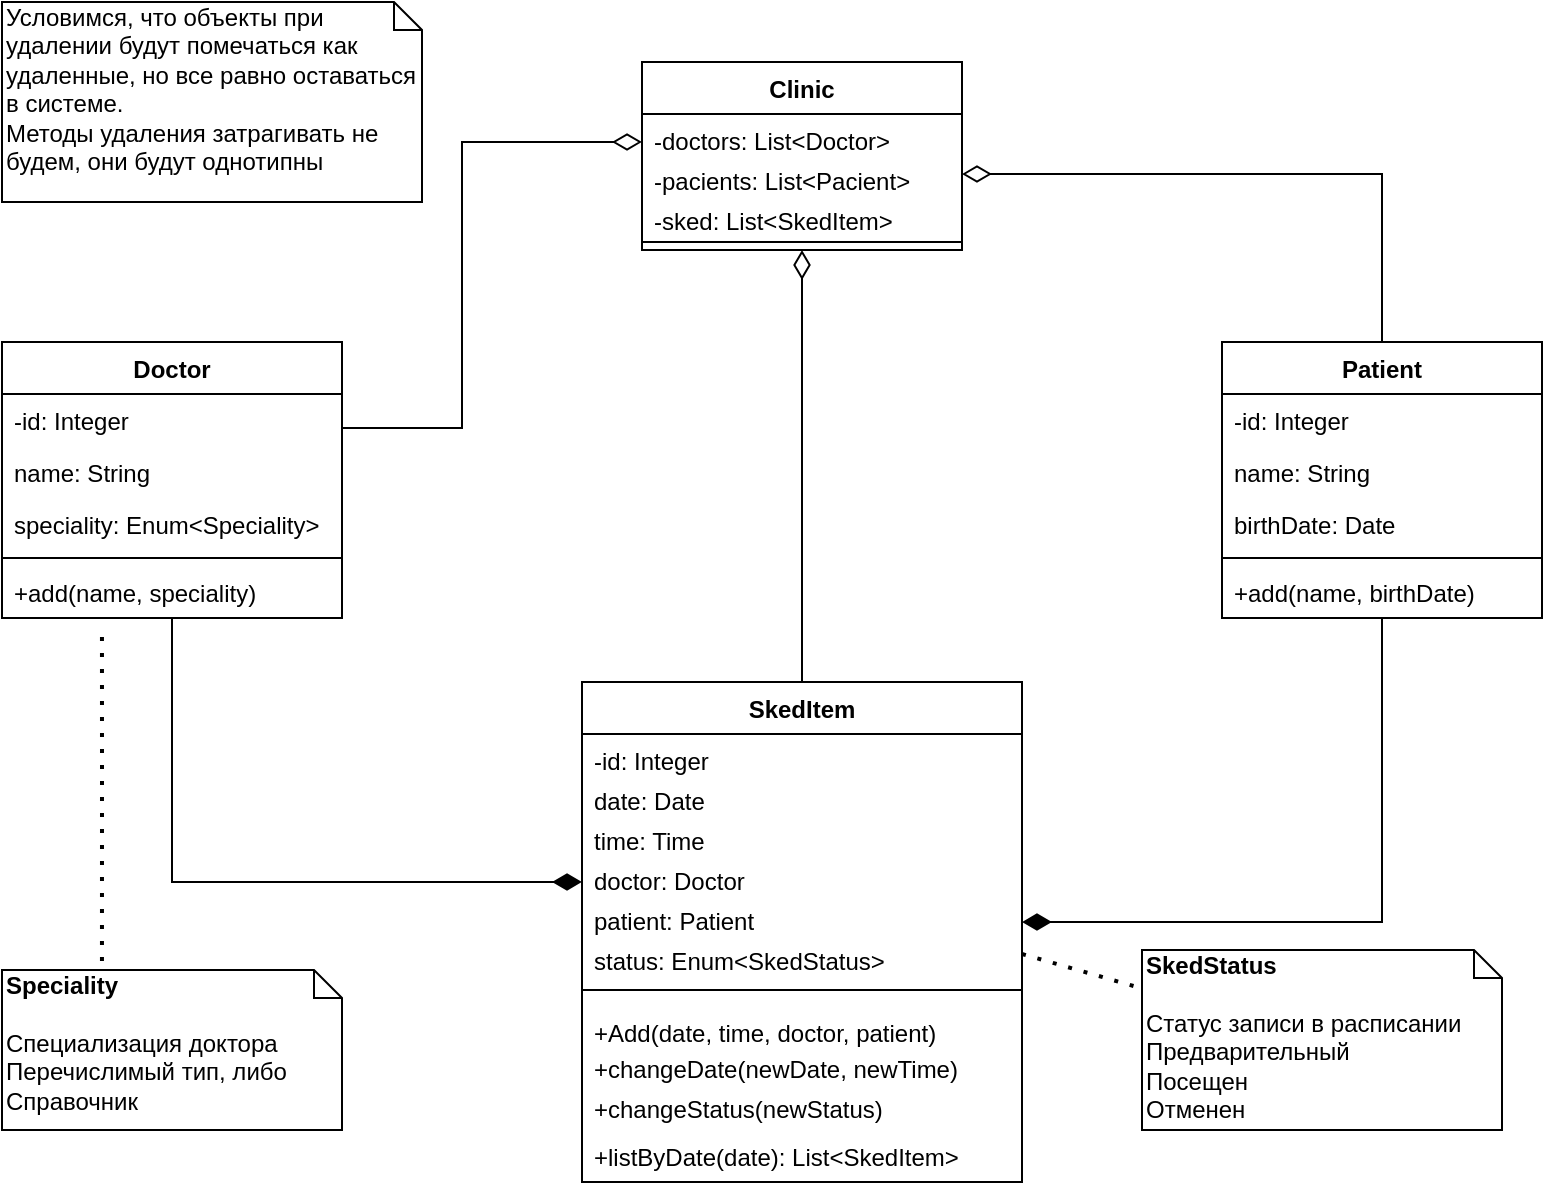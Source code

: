 <mxfile version="13.8.0" type="github" pages="2">
  <diagram id="C5RBs43oDa-KdzZeNtuy" name="Actual">
    <mxGraphModel dx="1422" dy="882" grid="1" gridSize="10" guides="1" tooltips="1" connect="1" arrows="1" fold="1" page="1" pageScale="1" pageWidth="827" pageHeight="1169" math="0" shadow="0">
      <root>
        <mxCell id="WIyWlLk6GJQsqaUBKTNV-0" />
        <mxCell id="WIyWlLk6GJQsqaUBKTNV-1" parent="WIyWlLk6GJQsqaUBKTNV-0" />
        <mxCell id="gz5u4yHDHs7ERX3W2ZZz-30" style="edgeStyle=orthogonalEdgeStyle;rounded=0;sketch=0;jumpSize=10;orthogonalLoop=1;jettySize=auto;html=1;entryX=1;entryY=0.5;entryDx=0;entryDy=0;shadow=0;startArrow=none;startFill=0;endArrow=diamondThin;endFill=0;endSize=12;" parent="WIyWlLk6GJQsqaUBKTNV-1" source="rfnlGcpkdzYErw1_nGnr-9" target="rfnlGcpkdzYErw1_nGnr-1" edge="1">
          <mxGeometry relative="1" as="geometry">
            <mxPoint x="680" y="206" as="sourcePoint" />
          </mxGeometry>
        </mxCell>
        <mxCell id="gz5u4yHDHs7ERX3W2ZZz-29" style="edgeStyle=orthogonalEdgeStyle;rounded=0;sketch=0;orthogonalLoop=1;jettySize=auto;html=1;shadow=0;startArrow=none;startFill=0;endArrow=diamondThin;endFill=0;endSize=12;jumpSize=10;" parent="WIyWlLk6GJQsqaUBKTNV-1" source="rfnlGcpkdzYErw1_nGnr-5" target="gz5u4yHDHs7ERX3W2ZZz-0" edge="1">
          <mxGeometry relative="1" as="geometry">
            <mxPoint x="185" y="206" as="sourcePoint" />
            <Array as="points">
              <mxPoint x="260" y="233" />
              <mxPoint x="260" y="90" />
            </Array>
          </mxGeometry>
        </mxCell>
        <mxCell id="gz5u4yHDHs7ERX3W2ZZz-0" value="Clinic" style="swimlane;fontStyle=1;align=center;verticalAlign=top;childLayout=stackLayout;horizontal=1;startSize=26;horizontalStack=0;resizeParent=1;resizeParentMax=0;resizeLast=0;collapsible=1;marginBottom=0;" parent="WIyWlLk6GJQsqaUBKTNV-1" vertex="1">
          <mxGeometry x="350" y="50" width="160" height="94" as="geometry" />
        </mxCell>
        <mxCell id="rfnlGcpkdzYErw1_nGnr-2" value="-doctors: List&lt;Doctor&gt;" style="text;strokeColor=none;fillColor=none;align=left;verticalAlign=top;spacingLeft=4;spacingRight=4;overflow=hidden;rotatable=0;points=[[0,0.5],[1,0.5]];portConstraint=eastwest;" parent="gz5u4yHDHs7ERX3W2ZZz-0" vertex="1">
          <mxGeometry y="26" width="160" height="20" as="geometry" />
        </mxCell>
        <mxCell id="rfnlGcpkdzYErw1_nGnr-1" value="-pacients: List&lt;Pacient&gt;" style="text;strokeColor=none;fillColor=none;align=left;verticalAlign=top;spacingLeft=4;spacingRight=4;overflow=hidden;rotatable=0;points=[[0,0.5],[1,0.5]];portConstraint=eastwest;" parent="gz5u4yHDHs7ERX3W2ZZz-0" vertex="1">
          <mxGeometry y="46" width="160" height="20" as="geometry" />
        </mxCell>
        <mxCell id="rfnlGcpkdzYErw1_nGnr-0" value="-sked: List&lt;SkedItem&gt;" style="text;strokeColor=none;fillColor=none;align=left;verticalAlign=top;spacingLeft=4;spacingRight=4;overflow=hidden;rotatable=0;points=[[0,0.5],[1,0.5]];portConstraint=eastwest;" parent="gz5u4yHDHs7ERX3W2ZZz-0" vertex="1">
          <mxGeometry y="66" width="160" height="20" as="geometry" />
        </mxCell>
        <mxCell id="gz5u4yHDHs7ERX3W2ZZz-2" value="" style="line;strokeWidth=1;fillColor=none;align=left;verticalAlign=middle;spacingTop=-1;spacingLeft=3;spacingRight=3;rotatable=0;labelPosition=right;points=[];portConstraint=eastwest;" parent="gz5u4yHDHs7ERX3W2ZZz-0" vertex="1">
          <mxGeometry y="86" width="160" height="8" as="geometry" />
        </mxCell>
        <mxCell id="gz5u4yHDHs7ERX3W2ZZz-33" style="edgeStyle=orthogonalEdgeStyle;rounded=0;sketch=0;jumpSize=10;orthogonalLoop=1;jettySize=auto;html=1;shadow=0;startArrow=none;startFill=0;endArrow=diamondThin;endFill=1;endSize=12;" parent="WIyWlLk6GJQsqaUBKTNV-1" source="rfnlGcpkdzYErw1_nGnr-5" target="gz5u4yHDHs7ERX3W2ZZz-8" edge="1">
          <mxGeometry relative="1" as="geometry">
            <mxPoint x="180" y="479" as="sourcePoint" />
            <mxPoint x="70" y="300" as="targetPoint" />
            <Array as="points">
              <mxPoint x="115" y="460" />
            </Array>
          </mxGeometry>
        </mxCell>
        <mxCell id="gz5u4yHDHs7ERX3W2ZZz-8" value="SkedItem" style="swimlane;fontStyle=1;align=center;verticalAlign=top;childLayout=stackLayout;horizontal=1;startSize=26;horizontalStack=0;resizeParent=1;resizeParentMax=0;resizeLast=0;collapsible=1;marginBottom=0;" parent="WIyWlLk6GJQsqaUBKTNV-1" vertex="1">
          <mxGeometry x="320" y="360" width="220" height="250" as="geometry" />
        </mxCell>
        <mxCell id="gz5u4yHDHs7ERX3W2ZZz-37" value="-id: Integer" style="text;strokeColor=none;fillColor=none;align=left;verticalAlign=top;spacingLeft=4;spacingRight=4;overflow=hidden;rotatable=0;points=[[0,0.5],[1,0.5]];portConstraint=eastwest;" parent="gz5u4yHDHs7ERX3W2ZZz-8" vertex="1">
          <mxGeometry y="26" width="220" height="20" as="geometry" />
        </mxCell>
        <mxCell id="rfnlGcpkdzYErw1_nGnr-20" value="date: Date" style="text;strokeColor=none;fillColor=none;align=left;verticalAlign=top;spacingLeft=4;spacingRight=4;overflow=hidden;rotatable=0;points=[[0,0.5],[1,0.5]];portConstraint=eastwest;" parent="gz5u4yHDHs7ERX3W2ZZz-8" vertex="1">
          <mxGeometry y="46" width="220" height="20" as="geometry" />
        </mxCell>
        <mxCell id="gz5u4yHDHs7ERX3W2ZZz-38" value="time: Time" style="text;strokeColor=none;fillColor=none;align=left;verticalAlign=top;spacingLeft=4;spacingRight=4;overflow=hidden;rotatable=0;points=[[0,0.5],[1,0.5]];portConstraint=eastwest;" parent="gz5u4yHDHs7ERX3W2ZZz-8" vertex="1">
          <mxGeometry y="66" width="220" height="20" as="geometry" />
        </mxCell>
        <mxCell id="rfnlGcpkdzYErw1_nGnr-14" value="doctor: Doctor" style="text;strokeColor=none;fillColor=none;align=left;verticalAlign=top;spacingLeft=4;spacingRight=4;overflow=hidden;rotatable=0;points=[[0,0.5],[1,0.5]];portConstraint=eastwest;" parent="gz5u4yHDHs7ERX3W2ZZz-8" vertex="1">
          <mxGeometry y="86" width="220" height="20" as="geometry" />
        </mxCell>
        <mxCell id="rfnlGcpkdzYErw1_nGnr-15" value="patient: Patient" style="text;strokeColor=none;fillColor=none;align=left;verticalAlign=top;spacingLeft=4;spacingRight=4;overflow=hidden;rotatable=0;points=[[0,0.5],[1,0.5]];portConstraint=eastwest;" parent="gz5u4yHDHs7ERX3W2ZZz-8" vertex="1">
          <mxGeometry y="106" width="220" height="20" as="geometry" />
        </mxCell>
        <mxCell id="rfnlGcpkdzYErw1_nGnr-22" value="status: Enum&lt;SkedStatus&gt;" style="text;strokeColor=none;fillColor=none;align=left;verticalAlign=top;spacingLeft=4;spacingRight=4;overflow=hidden;rotatable=0;points=[[0,0.5],[1,0.5]];portConstraint=eastwest;" parent="gz5u4yHDHs7ERX3W2ZZz-8" vertex="1">
          <mxGeometry y="126" width="220" height="20" as="geometry" />
        </mxCell>
        <mxCell id="gz5u4yHDHs7ERX3W2ZZz-10" value="" style="line;strokeWidth=1;fillColor=none;align=left;verticalAlign=middle;spacingTop=-1;spacingLeft=3;spacingRight=3;rotatable=0;labelPosition=right;points=[];portConstraint=eastwest;" parent="gz5u4yHDHs7ERX3W2ZZz-8" vertex="1">
          <mxGeometry y="146" width="220" height="16" as="geometry" />
        </mxCell>
        <mxCell id="rfnlGcpkdzYErw1_nGnr-23" value="+Add(date, time, doctor, patient)" style="text;strokeColor=none;fillColor=none;align=left;verticalAlign=top;spacingLeft=4;spacingRight=4;overflow=hidden;rotatable=0;points=[[0,0.5],[1,0.5]];portConstraint=eastwest;" parent="gz5u4yHDHs7ERX3W2ZZz-8" vertex="1">
          <mxGeometry y="162" width="220" height="18" as="geometry" />
        </mxCell>
        <mxCell id="rfnlGcpkdzYErw1_nGnr-24" value="+changeDate(newDate, newTime)" style="text;strokeColor=none;fillColor=none;align=left;verticalAlign=top;spacingLeft=4;spacingRight=4;overflow=hidden;rotatable=0;points=[[0,0.5],[1,0.5]];portConstraint=eastwest;" parent="gz5u4yHDHs7ERX3W2ZZz-8" vertex="1">
          <mxGeometry y="180" width="220" height="20" as="geometry" />
        </mxCell>
        <mxCell id="rfnlGcpkdzYErw1_nGnr-27" value="+changeStatus(newStatus)" style="text;strokeColor=none;fillColor=none;align=left;verticalAlign=top;spacingLeft=4;spacingRight=4;overflow=hidden;rotatable=0;points=[[0,0.5],[1,0.5]];portConstraint=eastwest;" parent="gz5u4yHDHs7ERX3W2ZZz-8" vertex="1">
          <mxGeometry y="200" width="220" height="24" as="geometry" />
        </mxCell>
        <mxCell id="wyjcbXv0Y3rbHrXeva_l-3" value="+listByDate(date): List&lt;SkedItem&gt;" style="text;strokeColor=none;fillColor=none;align=left;verticalAlign=top;spacingLeft=4;spacingRight=4;overflow=hidden;rotatable=0;points=[[0,0.5],[1,0.5]];portConstraint=eastwest;" parent="gz5u4yHDHs7ERX3W2ZZz-8" vertex="1">
          <mxGeometry y="224" width="220" height="26" as="geometry" />
        </mxCell>
        <mxCell id="rfnlGcpkdzYErw1_nGnr-13" style="edgeStyle=orthogonalEdgeStyle;rounded=0;sketch=0;orthogonalLoop=1;jettySize=auto;html=1;shadow=0;startArrow=none;startFill=0;endArrow=diamondThin;endFill=0;endSize=12;jumpSize=10;" parent="WIyWlLk6GJQsqaUBKTNV-1" source="gz5u4yHDHs7ERX3W2ZZz-8" target="gz5u4yHDHs7ERX3W2ZZz-0" edge="1">
          <mxGeometry relative="1" as="geometry">
            <mxPoint x="190" y="243" as="sourcePoint" />
            <mxPoint x="430" y="280" as="targetPoint" />
          </mxGeometry>
        </mxCell>
        <mxCell id="rfnlGcpkdzYErw1_nGnr-16" style="edgeStyle=orthogonalEdgeStyle;rounded=0;sketch=0;jumpSize=10;orthogonalLoop=1;jettySize=auto;html=1;shadow=0;startArrow=none;startFill=0;endArrow=diamondThin;endFill=1;endSize=12;" parent="WIyWlLk6GJQsqaUBKTNV-1" source="rfnlGcpkdzYErw1_nGnr-9" target="gz5u4yHDHs7ERX3W2ZZz-8" edge="1">
          <mxGeometry relative="1" as="geometry">
            <mxPoint x="110" y="286" as="sourcePoint" />
            <mxPoint x="360" y="470" as="targetPoint" />
            <Array as="points">
              <mxPoint x="720" y="480" />
            </Array>
          </mxGeometry>
        </mxCell>
        <mxCell id="rfnlGcpkdzYErw1_nGnr-28" value="&lt;b&gt;Speciality&lt;/b&gt;&lt;br&gt;&lt;br&gt;Специализация доктора&lt;br&gt;Перечислимый тип, либо Справочник" style="shape=note;whiteSpace=wrap;html=1;size=14;verticalAlign=top;align=left;spacingTop=-6;" parent="WIyWlLk6GJQsqaUBKTNV-1" vertex="1">
          <mxGeometry x="30" y="504" width="170" height="80" as="geometry" />
        </mxCell>
        <mxCell id="rfnlGcpkdzYErw1_nGnr-29" value="&lt;b&gt;SkedStatus&lt;/b&gt;&lt;br&gt;&lt;br&gt;Статус записи в расписании&lt;br&gt;Предварительный&lt;br&gt;Посещен&lt;br&gt;Отменен" style="shape=note;whiteSpace=wrap;html=1;size=14;verticalAlign=top;align=left;spacingTop=-6;" parent="WIyWlLk6GJQsqaUBKTNV-1" vertex="1">
          <mxGeometry x="600" y="494" width="180" height="90" as="geometry" />
        </mxCell>
        <mxCell id="rfnlGcpkdzYErw1_nGnr-5" value="Doctor" style="swimlane;fontStyle=1;align=center;verticalAlign=top;childLayout=stackLayout;horizontal=1;startSize=26;horizontalStack=0;resizeParent=1;resizeParentMax=0;resizeLast=0;collapsible=1;marginBottom=0;" parent="WIyWlLk6GJQsqaUBKTNV-1" vertex="1">
          <mxGeometry x="30" y="190" width="170" height="138" as="geometry" />
        </mxCell>
        <mxCell id="rfnlGcpkdzYErw1_nGnr-19" value="-id: Integer" style="text;strokeColor=none;fillColor=none;align=left;verticalAlign=top;spacingLeft=4;spacingRight=4;overflow=hidden;rotatable=0;points=[[0,0.5],[1,0.5]];portConstraint=eastwest;" parent="rfnlGcpkdzYErw1_nGnr-5" vertex="1">
          <mxGeometry y="26" width="170" height="26" as="geometry" />
        </mxCell>
        <mxCell id="rfnlGcpkdzYErw1_nGnr-6" value="name: String" style="text;strokeColor=none;fillColor=none;align=left;verticalAlign=top;spacingLeft=4;spacingRight=4;overflow=hidden;rotatable=0;points=[[0,0.5],[1,0.5]];portConstraint=eastwest;" parent="rfnlGcpkdzYErw1_nGnr-5" vertex="1">
          <mxGeometry y="52" width="170" height="26" as="geometry" />
        </mxCell>
        <mxCell id="rfnlGcpkdzYErw1_nGnr-17" value="speciality: Enum&lt;Speciality&gt;" style="text;strokeColor=none;fillColor=none;align=left;verticalAlign=top;spacingLeft=4;spacingRight=4;overflow=hidden;rotatable=0;points=[[0,0.5],[1,0.5]];portConstraint=eastwest;" parent="rfnlGcpkdzYErw1_nGnr-5" vertex="1">
          <mxGeometry y="78" width="170" height="26" as="geometry" />
        </mxCell>
        <mxCell id="rfnlGcpkdzYErw1_nGnr-7" value="" style="line;strokeWidth=1;fillColor=none;align=left;verticalAlign=middle;spacingTop=-1;spacingLeft=3;spacingRight=3;rotatable=0;labelPosition=right;points=[];portConstraint=eastwest;" parent="rfnlGcpkdzYErw1_nGnr-5" vertex="1">
          <mxGeometry y="104" width="170" height="8" as="geometry" />
        </mxCell>
        <mxCell id="rfnlGcpkdzYErw1_nGnr-8" value="+add(name, speciality)" style="text;strokeColor=none;fillColor=none;align=left;verticalAlign=top;spacingLeft=4;spacingRight=4;overflow=hidden;rotatable=0;points=[[0,0.5],[1,0.5]];portConstraint=eastwest;" parent="rfnlGcpkdzYErw1_nGnr-5" vertex="1">
          <mxGeometry y="112" width="170" height="26" as="geometry" />
        </mxCell>
        <mxCell id="rfnlGcpkdzYErw1_nGnr-9" value="Patient" style="swimlane;fontStyle=1;align=center;verticalAlign=top;childLayout=stackLayout;horizontal=1;startSize=26;horizontalStack=0;resizeParent=1;resizeParentMax=0;resizeLast=0;collapsible=1;marginBottom=0;" parent="WIyWlLk6GJQsqaUBKTNV-1" vertex="1">
          <mxGeometry x="640" y="190" width="160" height="138" as="geometry" />
        </mxCell>
        <mxCell id="rfnlGcpkdzYErw1_nGnr-18" value="-id: Integer" style="text;strokeColor=none;fillColor=none;align=left;verticalAlign=top;spacingLeft=4;spacingRight=4;overflow=hidden;rotatable=0;points=[[0,0.5],[1,0.5]];portConstraint=eastwest;" parent="rfnlGcpkdzYErw1_nGnr-9" vertex="1">
          <mxGeometry y="26" width="160" height="26" as="geometry" />
        </mxCell>
        <mxCell id="rfnlGcpkdzYErw1_nGnr-21" value="name: String" style="text;strokeColor=none;fillColor=none;align=left;verticalAlign=top;spacingLeft=4;spacingRight=4;overflow=hidden;rotatable=0;points=[[0,0.5],[1,0.5]];portConstraint=eastwest;" parent="rfnlGcpkdzYErw1_nGnr-9" vertex="1">
          <mxGeometry y="52" width="160" height="26" as="geometry" />
        </mxCell>
        <mxCell id="rfnlGcpkdzYErw1_nGnr-10" value="birthDate: Date" style="text;strokeColor=none;fillColor=none;align=left;verticalAlign=top;spacingLeft=4;spacingRight=4;overflow=hidden;rotatable=0;points=[[0,0.5],[1,0.5]];portConstraint=eastwest;" parent="rfnlGcpkdzYErw1_nGnr-9" vertex="1">
          <mxGeometry y="78" width="160" height="26" as="geometry" />
        </mxCell>
        <mxCell id="rfnlGcpkdzYErw1_nGnr-11" value="" style="line;strokeWidth=1;fillColor=none;align=left;verticalAlign=middle;spacingTop=-1;spacingLeft=3;spacingRight=3;rotatable=0;labelPosition=right;points=[];portConstraint=eastwest;" parent="rfnlGcpkdzYErw1_nGnr-9" vertex="1">
          <mxGeometry y="104" width="160" height="8" as="geometry" />
        </mxCell>
        <mxCell id="rfnlGcpkdzYErw1_nGnr-12" value="+add(name, birthDate)" style="text;strokeColor=none;fillColor=none;align=left;verticalAlign=top;spacingLeft=4;spacingRight=4;overflow=hidden;rotatable=0;points=[[0,0.5],[1,0.5]];portConstraint=eastwest;" parent="rfnlGcpkdzYErw1_nGnr-9" vertex="1">
          <mxGeometry y="112" width="160" height="26" as="geometry" />
        </mxCell>
        <mxCell id="rfnlGcpkdzYErw1_nGnr-30" value="" style="endArrow=none;dashed=1;html=1;dashPattern=1 3;strokeWidth=2;exitX=0.294;exitY=-0.057;exitDx=0;exitDy=0;exitPerimeter=0;entryX=0.294;entryY=1.154;entryDx=0;entryDy=0;entryPerimeter=0;" parent="WIyWlLk6GJQsqaUBKTNV-1" source="rfnlGcpkdzYErw1_nGnr-28" target="rfnlGcpkdzYErw1_nGnr-8" edge="1">
          <mxGeometry width="50" height="50" relative="1" as="geometry">
            <mxPoint x="390" y="450" as="sourcePoint" />
            <mxPoint x="440" y="400" as="targetPoint" />
            <Array as="points">
              <mxPoint x="80" y="400" />
            </Array>
          </mxGeometry>
        </mxCell>
        <mxCell id="rfnlGcpkdzYErw1_nGnr-31" value="" style="endArrow=none;dashed=1;html=1;dashPattern=1 3;strokeWidth=2;exitX=1;exitY=0.5;exitDx=0;exitDy=0;" parent="WIyWlLk6GJQsqaUBKTNV-1" source="rfnlGcpkdzYErw1_nGnr-22" target="rfnlGcpkdzYErw1_nGnr-29" edge="1">
          <mxGeometry width="50" height="50" relative="1" as="geometry">
            <mxPoint x="390" y="450" as="sourcePoint" />
            <mxPoint x="440" y="400" as="targetPoint" />
          </mxGeometry>
        </mxCell>
        <mxCell id="rfnlGcpkdzYErw1_nGnr-32" value="Условимся, что объекты при удалении будут помечаться как удаленные, но все равно оставаться в системе.&lt;br&gt;Методы удаления затрагивать не будем, они будут однотипны" style="shape=note;whiteSpace=wrap;html=1;size=14;verticalAlign=top;align=left;spacingTop=-6;" parent="WIyWlLk6GJQsqaUBKTNV-1" vertex="1">
          <mxGeometry x="30" y="20" width="210" height="100" as="geometry" />
        </mxCell>
      </root>
    </mxGraphModel>
  </diagram>
  <diagram id="EusVqf7I4EKpuntJWX6y" name="Old">
    <mxGraphModel dx="1422" dy="882" grid="1" gridSize="10" guides="1" tooltips="1" connect="1" arrows="1" fold="1" page="1" pageScale="1" pageWidth="827" pageHeight="1169" math="0" shadow="0">
      <root>
        <mxCell id="aN6u7yB1DKZxCV5Vga13-0" />
        <mxCell id="aN6u7yB1DKZxCV5Vga13-1" parent="aN6u7yB1DKZxCV5Vga13-0" />
        <mxCell id="Q71p1MWhTe1LTBSPQIjX-0" style="edgeStyle=orthogonalEdgeStyle;rounded=0;sketch=0;jumpSize=10;orthogonalLoop=1;jettySize=auto;html=1;entryX=1;entryY=0.5;entryDx=0;entryDy=0;shadow=0;startArrow=none;startFill=0;endArrow=diamondThin;endFill=0;endSize=12;" edge="1" parent="aN6u7yB1DKZxCV5Vga13-1" source="Q71p1MWhTe1LTBSPQIjX-34" target="Q71p1MWhTe1LTBSPQIjX-4">
          <mxGeometry relative="1" as="geometry">
            <mxPoint x="680" y="206" as="sourcePoint" />
          </mxGeometry>
        </mxCell>
        <mxCell id="Q71p1MWhTe1LTBSPQIjX-1" style="edgeStyle=orthogonalEdgeStyle;rounded=0;sketch=0;orthogonalLoop=1;jettySize=auto;html=1;shadow=0;startArrow=none;startFill=0;endArrow=diamondThin;endFill=0;endSize=12;jumpSize=10;" edge="1" parent="aN6u7yB1DKZxCV5Vga13-1" source="Q71p1MWhTe1LTBSPQIjX-28" target="Q71p1MWhTe1LTBSPQIjX-2">
          <mxGeometry relative="1" as="geometry">
            <mxPoint x="185" y="206" as="sourcePoint" />
            <Array as="points">
              <mxPoint x="260" y="233" />
              <mxPoint x="260" y="90" />
            </Array>
          </mxGeometry>
        </mxCell>
        <mxCell id="Q71p1MWhTe1LTBSPQIjX-2" value="Clinic" style="swimlane;fontStyle=1;align=center;verticalAlign=top;childLayout=stackLayout;horizontal=1;startSize=26;horizontalStack=0;resizeParent=1;resizeParentMax=0;resizeLast=0;collapsible=1;marginBottom=0;" vertex="1" parent="aN6u7yB1DKZxCV5Vga13-1">
          <mxGeometry x="350" y="50" width="160" height="94" as="geometry" />
        </mxCell>
        <mxCell id="Q71p1MWhTe1LTBSPQIjX-3" value="-doctors: List&lt;Doctor&gt;" style="text;strokeColor=none;fillColor=none;align=left;verticalAlign=top;spacingLeft=4;spacingRight=4;overflow=hidden;rotatable=0;points=[[0,0.5],[1,0.5]];portConstraint=eastwest;" vertex="1" parent="Q71p1MWhTe1LTBSPQIjX-2">
          <mxGeometry y="26" width="160" height="20" as="geometry" />
        </mxCell>
        <mxCell id="Q71p1MWhTe1LTBSPQIjX-4" value="-pacients: List&lt;Pacient&gt;" style="text;strokeColor=none;fillColor=none;align=left;verticalAlign=top;spacingLeft=4;spacingRight=4;overflow=hidden;rotatable=0;points=[[0,0.5],[1,0.5]];portConstraint=eastwest;" vertex="1" parent="Q71p1MWhTe1LTBSPQIjX-2">
          <mxGeometry y="46" width="160" height="20" as="geometry" />
        </mxCell>
        <mxCell id="Q71p1MWhTe1LTBSPQIjX-5" value="-sked: Sked" style="text;strokeColor=none;fillColor=none;align=left;verticalAlign=top;spacingLeft=4;spacingRight=4;overflow=hidden;rotatable=0;points=[[0,0.5],[1,0.5]];portConstraint=eastwest;" vertex="1" parent="Q71p1MWhTe1LTBSPQIjX-2">
          <mxGeometry y="66" width="160" height="20" as="geometry" />
        </mxCell>
        <mxCell id="Q71p1MWhTe1LTBSPQIjX-6" value="" style="line;strokeWidth=1;fillColor=none;align=left;verticalAlign=middle;spacingTop=-1;spacingLeft=3;spacingRight=3;rotatable=0;labelPosition=right;points=[];portConstraint=eastwest;" vertex="1" parent="Q71p1MWhTe1LTBSPQIjX-2">
          <mxGeometry y="86" width="160" height="8" as="geometry" />
        </mxCell>
        <mxCell id="Q71p1MWhTe1LTBSPQIjX-7" style="edgeStyle=orthogonalEdgeStyle;rounded=0;sketch=0;jumpSize=10;orthogonalLoop=1;jettySize=auto;html=1;shadow=0;startArrow=none;startFill=0;endArrow=diamondThin;endFill=1;endSize=12;" edge="1" parent="aN6u7yB1DKZxCV5Vga13-1" source="Q71p1MWhTe1LTBSPQIjX-28" target="Q71p1MWhTe1LTBSPQIjX-12">
          <mxGeometry relative="1" as="geometry">
            <mxPoint x="180" y="479" as="sourcePoint" />
            <mxPoint x="70" y="300" as="targetPoint" />
            <Array as="points">
              <mxPoint x="115" y="460" />
            </Array>
          </mxGeometry>
        </mxCell>
        <mxCell id="Q71p1MWhTe1LTBSPQIjX-8" value="Sked" style="swimlane;fontStyle=1;align=center;verticalAlign=top;childLayout=stackLayout;horizontal=1;startSize=26;horizontalStack=0;resizeParent=1;resizeParentMax=0;resizeLast=0;collapsible=1;marginBottom=0;" vertex="1" parent="aN6u7yB1DKZxCV5Vga13-1">
          <mxGeometry x="320" y="220" width="220" height="86" as="geometry" />
        </mxCell>
        <mxCell id="Q71p1MWhTe1LTBSPQIjX-9" value="-items: List&lt;SkedItem&gt;" style="text;strokeColor=none;fillColor=none;align=left;verticalAlign=top;spacingLeft=4;spacingRight=4;overflow=hidden;rotatable=0;points=[[0,0.5],[1,0.5]];portConstraint=eastwest;" vertex="1" parent="Q71p1MWhTe1LTBSPQIjX-8">
          <mxGeometry y="26" width="220" height="26" as="geometry" />
        </mxCell>
        <mxCell id="Q71p1MWhTe1LTBSPQIjX-10" value="" style="line;strokeWidth=1;fillColor=none;align=left;verticalAlign=middle;spacingTop=-1;spacingLeft=3;spacingRight=3;rotatable=0;labelPosition=right;points=[];portConstraint=eastwest;" vertex="1" parent="Q71p1MWhTe1LTBSPQIjX-8">
          <mxGeometry y="52" width="220" height="8" as="geometry" />
        </mxCell>
        <mxCell id="Q71p1MWhTe1LTBSPQIjX-11" value="+listByDate(date): List&lt;SkedItem&gt;" style="text;strokeColor=none;fillColor=none;align=left;verticalAlign=top;spacingLeft=4;spacingRight=4;overflow=hidden;rotatable=0;points=[[0,0.5],[1,0.5]];portConstraint=eastwest;" vertex="1" parent="Q71p1MWhTe1LTBSPQIjX-8">
          <mxGeometry y="60" width="220" height="26" as="geometry" />
        </mxCell>
        <mxCell id="Q71p1MWhTe1LTBSPQIjX-12" value="SkedItem" style="swimlane;fontStyle=1;align=center;verticalAlign=top;childLayout=stackLayout;horizontal=1;startSize=26;horizontalStack=0;resizeParent=1;resizeParentMax=0;resizeLast=0;collapsible=1;marginBottom=0;" vertex="1" parent="aN6u7yB1DKZxCV5Vga13-1">
          <mxGeometry x="320" y="360" width="220" height="224" as="geometry" />
        </mxCell>
        <mxCell id="Q71p1MWhTe1LTBSPQIjX-13" value="-id: Integer" style="text;strokeColor=none;fillColor=none;align=left;verticalAlign=top;spacingLeft=4;spacingRight=4;overflow=hidden;rotatable=0;points=[[0,0.5],[1,0.5]];portConstraint=eastwest;" vertex="1" parent="Q71p1MWhTe1LTBSPQIjX-12">
          <mxGeometry y="26" width="220" height="20" as="geometry" />
        </mxCell>
        <mxCell id="Q71p1MWhTe1LTBSPQIjX-14" value="date: Date" style="text;strokeColor=none;fillColor=none;align=left;verticalAlign=top;spacingLeft=4;spacingRight=4;overflow=hidden;rotatable=0;points=[[0,0.5],[1,0.5]];portConstraint=eastwest;" vertex="1" parent="Q71p1MWhTe1LTBSPQIjX-12">
          <mxGeometry y="46" width="220" height="20" as="geometry" />
        </mxCell>
        <mxCell id="Q71p1MWhTe1LTBSPQIjX-15" value="time: Time" style="text;strokeColor=none;fillColor=none;align=left;verticalAlign=top;spacingLeft=4;spacingRight=4;overflow=hidden;rotatable=0;points=[[0,0.5],[1,0.5]];portConstraint=eastwest;" vertex="1" parent="Q71p1MWhTe1LTBSPQIjX-12">
          <mxGeometry y="66" width="220" height="20" as="geometry" />
        </mxCell>
        <mxCell id="Q71p1MWhTe1LTBSPQIjX-16" value="doctor: Doctor" style="text;strokeColor=none;fillColor=none;align=left;verticalAlign=top;spacingLeft=4;spacingRight=4;overflow=hidden;rotatable=0;points=[[0,0.5],[1,0.5]];portConstraint=eastwest;" vertex="1" parent="Q71p1MWhTe1LTBSPQIjX-12">
          <mxGeometry y="86" width="220" height="20" as="geometry" />
        </mxCell>
        <mxCell id="Q71p1MWhTe1LTBSPQIjX-17" value="patient: Patient" style="text;strokeColor=none;fillColor=none;align=left;verticalAlign=top;spacingLeft=4;spacingRight=4;overflow=hidden;rotatable=0;points=[[0,0.5],[1,0.5]];portConstraint=eastwest;" vertex="1" parent="Q71p1MWhTe1LTBSPQIjX-12">
          <mxGeometry y="106" width="220" height="20" as="geometry" />
        </mxCell>
        <mxCell id="Q71p1MWhTe1LTBSPQIjX-18" value="status: Enum&lt;SkedStatus&gt;" style="text;strokeColor=none;fillColor=none;align=left;verticalAlign=top;spacingLeft=4;spacingRight=4;overflow=hidden;rotatable=0;points=[[0,0.5],[1,0.5]];portConstraint=eastwest;" vertex="1" parent="Q71p1MWhTe1LTBSPQIjX-12">
          <mxGeometry y="126" width="220" height="20" as="geometry" />
        </mxCell>
        <mxCell id="Q71p1MWhTe1LTBSPQIjX-19" value="" style="line;strokeWidth=1;fillColor=none;align=left;verticalAlign=middle;spacingTop=-1;spacingLeft=3;spacingRight=3;rotatable=0;labelPosition=right;points=[];portConstraint=eastwest;" vertex="1" parent="Q71p1MWhTe1LTBSPQIjX-12">
          <mxGeometry y="146" width="220" height="16" as="geometry" />
        </mxCell>
        <mxCell id="Q71p1MWhTe1LTBSPQIjX-20" value="+Add(date, time, doctor, patient)" style="text;strokeColor=none;fillColor=none;align=left;verticalAlign=top;spacingLeft=4;spacingRight=4;overflow=hidden;rotatable=0;points=[[0,0.5],[1,0.5]];portConstraint=eastwest;" vertex="1" parent="Q71p1MWhTe1LTBSPQIjX-12">
          <mxGeometry y="162" width="220" height="18" as="geometry" />
        </mxCell>
        <mxCell id="Q71p1MWhTe1LTBSPQIjX-21" value="+changeDate(newDate, newTime)" style="text;strokeColor=none;fillColor=none;align=left;verticalAlign=top;spacingLeft=4;spacingRight=4;overflow=hidden;rotatable=0;points=[[0,0.5],[1,0.5]];portConstraint=eastwest;" vertex="1" parent="Q71p1MWhTe1LTBSPQIjX-12">
          <mxGeometry y="180" width="220" height="20" as="geometry" />
        </mxCell>
        <mxCell id="Q71p1MWhTe1LTBSPQIjX-22" value="+changeStatus(newStatus)" style="text;strokeColor=none;fillColor=none;align=left;verticalAlign=top;spacingLeft=4;spacingRight=4;overflow=hidden;rotatable=0;points=[[0,0.5],[1,0.5]];portConstraint=eastwest;" vertex="1" parent="Q71p1MWhTe1LTBSPQIjX-12">
          <mxGeometry y="200" width="220" height="24" as="geometry" />
        </mxCell>
        <mxCell id="Q71p1MWhTe1LTBSPQIjX-23" style="edgeStyle=orthogonalEdgeStyle;rounded=0;sketch=0;jumpSize=10;orthogonalLoop=1;jettySize=auto;html=1;shadow=0;startArrow=none;startFill=0;endArrow=diamondThin;endFill=1;endSize=12;startSize=6;" edge="1" parent="aN6u7yB1DKZxCV5Vga13-1" source="Q71p1MWhTe1LTBSPQIjX-8" target="Q71p1MWhTe1LTBSPQIjX-2">
          <mxGeometry relative="1" as="geometry">
            <mxPoint x="340" y="486.5" as="sourcePoint" />
            <mxPoint x="440" y="190" as="targetPoint" />
          </mxGeometry>
        </mxCell>
        <mxCell id="Q71p1MWhTe1LTBSPQIjX-24" style="edgeStyle=orthogonalEdgeStyle;rounded=0;sketch=0;orthogonalLoop=1;jettySize=auto;html=1;shadow=0;startArrow=none;startFill=0;endArrow=diamondThin;endFill=0;endSize=12;jumpSize=10;" edge="1" parent="aN6u7yB1DKZxCV5Vga13-1" source="Q71p1MWhTe1LTBSPQIjX-12" target="Q71p1MWhTe1LTBSPQIjX-8">
          <mxGeometry relative="1" as="geometry">
            <mxPoint x="190" y="243" as="sourcePoint" />
            <mxPoint x="360" y="117" as="targetPoint" />
          </mxGeometry>
        </mxCell>
        <mxCell id="Q71p1MWhTe1LTBSPQIjX-25" style="edgeStyle=orthogonalEdgeStyle;rounded=0;sketch=0;jumpSize=10;orthogonalLoop=1;jettySize=auto;html=1;shadow=0;startArrow=none;startFill=0;endArrow=diamondThin;endFill=1;endSize=12;" edge="1" parent="aN6u7yB1DKZxCV5Vga13-1" source="Q71p1MWhTe1LTBSPQIjX-34" target="Q71p1MWhTe1LTBSPQIjX-12">
          <mxGeometry relative="1" as="geometry">
            <mxPoint x="110" y="286" as="sourcePoint" />
            <mxPoint x="360" y="470" as="targetPoint" />
            <Array as="points">
              <mxPoint x="720" y="480" />
            </Array>
          </mxGeometry>
        </mxCell>
        <mxCell id="Q71p1MWhTe1LTBSPQIjX-26" value="&lt;b&gt;Speciality&lt;/b&gt;&lt;br&gt;&lt;br&gt;Специализация доктора&lt;br&gt;Перечислимый тип, либо Справочник" style="shape=note;whiteSpace=wrap;html=1;size=14;verticalAlign=top;align=left;spacingTop=-6;" vertex="1" parent="aN6u7yB1DKZxCV5Vga13-1">
          <mxGeometry x="30" y="504" width="170" height="80" as="geometry" />
        </mxCell>
        <mxCell id="Q71p1MWhTe1LTBSPQIjX-27" value="&lt;b&gt;SkedStatus&lt;/b&gt;&lt;br&gt;&lt;br&gt;Статус записи в расписании&lt;br&gt;Предварительный&lt;br&gt;Посещен&lt;br&gt;Отменен" style="shape=note;whiteSpace=wrap;html=1;size=14;verticalAlign=top;align=left;spacingTop=-6;" vertex="1" parent="aN6u7yB1DKZxCV5Vga13-1">
          <mxGeometry x="600" y="494" width="180" height="90" as="geometry" />
        </mxCell>
        <mxCell id="Q71p1MWhTe1LTBSPQIjX-28" value="Doctor" style="swimlane;fontStyle=1;align=center;verticalAlign=top;childLayout=stackLayout;horizontal=1;startSize=26;horizontalStack=0;resizeParent=1;resizeParentMax=0;resizeLast=0;collapsible=1;marginBottom=0;" vertex="1" parent="aN6u7yB1DKZxCV5Vga13-1">
          <mxGeometry x="30" y="190" width="170" height="138" as="geometry" />
        </mxCell>
        <mxCell id="Q71p1MWhTe1LTBSPQIjX-29" value="-id: Integer" style="text;strokeColor=none;fillColor=none;align=left;verticalAlign=top;spacingLeft=4;spacingRight=4;overflow=hidden;rotatable=0;points=[[0,0.5],[1,0.5]];portConstraint=eastwest;" vertex="1" parent="Q71p1MWhTe1LTBSPQIjX-28">
          <mxGeometry y="26" width="170" height="26" as="geometry" />
        </mxCell>
        <mxCell id="Q71p1MWhTe1LTBSPQIjX-30" value="name: String" style="text;strokeColor=none;fillColor=none;align=left;verticalAlign=top;spacingLeft=4;spacingRight=4;overflow=hidden;rotatable=0;points=[[0,0.5],[1,0.5]];portConstraint=eastwest;" vertex="1" parent="Q71p1MWhTe1LTBSPQIjX-28">
          <mxGeometry y="52" width="170" height="26" as="geometry" />
        </mxCell>
        <mxCell id="Q71p1MWhTe1LTBSPQIjX-31" value="speciality: Enum&lt;Speciality&gt;" style="text;strokeColor=none;fillColor=none;align=left;verticalAlign=top;spacingLeft=4;spacingRight=4;overflow=hidden;rotatable=0;points=[[0,0.5],[1,0.5]];portConstraint=eastwest;" vertex="1" parent="Q71p1MWhTe1LTBSPQIjX-28">
          <mxGeometry y="78" width="170" height="26" as="geometry" />
        </mxCell>
        <mxCell id="Q71p1MWhTe1LTBSPQIjX-32" value="" style="line;strokeWidth=1;fillColor=none;align=left;verticalAlign=middle;spacingTop=-1;spacingLeft=3;spacingRight=3;rotatable=0;labelPosition=right;points=[];portConstraint=eastwest;" vertex="1" parent="Q71p1MWhTe1LTBSPQIjX-28">
          <mxGeometry y="104" width="170" height="8" as="geometry" />
        </mxCell>
        <mxCell id="Q71p1MWhTe1LTBSPQIjX-33" value="+add(name, speciality)" style="text;strokeColor=none;fillColor=none;align=left;verticalAlign=top;spacingLeft=4;spacingRight=4;overflow=hidden;rotatable=0;points=[[0,0.5],[1,0.5]];portConstraint=eastwest;" vertex="1" parent="Q71p1MWhTe1LTBSPQIjX-28">
          <mxGeometry y="112" width="170" height="26" as="geometry" />
        </mxCell>
        <mxCell id="Q71p1MWhTe1LTBSPQIjX-34" value="Patient" style="swimlane;fontStyle=1;align=center;verticalAlign=top;childLayout=stackLayout;horizontal=1;startSize=26;horizontalStack=0;resizeParent=1;resizeParentMax=0;resizeLast=0;collapsible=1;marginBottom=0;" vertex="1" parent="aN6u7yB1DKZxCV5Vga13-1">
          <mxGeometry x="640" y="190" width="160" height="138" as="geometry" />
        </mxCell>
        <mxCell id="Q71p1MWhTe1LTBSPQIjX-35" value="-id: Integer" style="text;strokeColor=none;fillColor=none;align=left;verticalAlign=top;spacingLeft=4;spacingRight=4;overflow=hidden;rotatable=0;points=[[0,0.5],[1,0.5]];portConstraint=eastwest;" vertex="1" parent="Q71p1MWhTe1LTBSPQIjX-34">
          <mxGeometry y="26" width="160" height="26" as="geometry" />
        </mxCell>
        <mxCell id="Q71p1MWhTe1LTBSPQIjX-36" value="name: String" style="text;strokeColor=none;fillColor=none;align=left;verticalAlign=top;spacingLeft=4;spacingRight=4;overflow=hidden;rotatable=0;points=[[0,0.5],[1,0.5]];portConstraint=eastwest;" vertex="1" parent="Q71p1MWhTe1LTBSPQIjX-34">
          <mxGeometry y="52" width="160" height="26" as="geometry" />
        </mxCell>
        <mxCell id="Q71p1MWhTe1LTBSPQIjX-37" value="birthDate: Date" style="text;strokeColor=none;fillColor=none;align=left;verticalAlign=top;spacingLeft=4;spacingRight=4;overflow=hidden;rotatable=0;points=[[0,0.5],[1,0.5]];portConstraint=eastwest;" vertex="1" parent="Q71p1MWhTe1LTBSPQIjX-34">
          <mxGeometry y="78" width="160" height="26" as="geometry" />
        </mxCell>
        <mxCell id="Q71p1MWhTe1LTBSPQIjX-38" value="" style="line;strokeWidth=1;fillColor=none;align=left;verticalAlign=middle;spacingTop=-1;spacingLeft=3;spacingRight=3;rotatable=0;labelPosition=right;points=[];portConstraint=eastwest;" vertex="1" parent="Q71p1MWhTe1LTBSPQIjX-34">
          <mxGeometry y="104" width="160" height="8" as="geometry" />
        </mxCell>
        <mxCell id="Q71p1MWhTe1LTBSPQIjX-39" value="+add(name, birthDate)" style="text;strokeColor=none;fillColor=none;align=left;verticalAlign=top;spacingLeft=4;spacingRight=4;overflow=hidden;rotatable=0;points=[[0,0.5],[1,0.5]];portConstraint=eastwest;" vertex="1" parent="Q71p1MWhTe1LTBSPQIjX-34">
          <mxGeometry y="112" width="160" height="26" as="geometry" />
        </mxCell>
        <mxCell id="Q71p1MWhTe1LTBSPQIjX-40" value="" style="endArrow=none;dashed=1;html=1;dashPattern=1 3;strokeWidth=2;exitX=0.294;exitY=-0.057;exitDx=0;exitDy=0;exitPerimeter=0;entryX=0.294;entryY=1.154;entryDx=0;entryDy=0;entryPerimeter=0;" edge="1" parent="aN6u7yB1DKZxCV5Vga13-1" source="Q71p1MWhTe1LTBSPQIjX-26" target="Q71p1MWhTe1LTBSPQIjX-33">
          <mxGeometry width="50" height="50" relative="1" as="geometry">
            <mxPoint x="390" y="450" as="sourcePoint" />
            <mxPoint x="440" y="400" as="targetPoint" />
            <Array as="points">
              <mxPoint x="80" y="400" />
            </Array>
          </mxGeometry>
        </mxCell>
        <mxCell id="Q71p1MWhTe1LTBSPQIjX-41" value="" style="endArrow=none;dashed=1;html=1;dashPattern=1 3;strokeWidth=2;exitX=1;exitY=0.5;exitDx=0;exitDy=0;" edge="1" parent="aN6u7yB1DKZxCV5Vga13-1" source="Q71p1MWhTe1LTBSPQIjX-18" target="Q71p1MWhTe1LTBSPQIjX-27">
          <mxGeometry width="50" height="50" relative="1" as="geometry">
            <mxPoint x="390" y="450" as="sourcePoint" />
            <mxPoint x="440" y="400" as="targetPoint" />
          </mxGeometry>
        </mxCell>
        <mxCell id="Q71p1MWhTe1LTBSPQIjX-42" value="Условимся, что объекты при удалении будут помечаться как удаленные, но все равно оставаться в системе.&lt;br&gt;Методы удаления затрагивать не будем, они будут однотипны" style="shape=note;whiteSpace=wrap;html=1;size=14;verticalAlign=top;align=left;spacingTop=-6;" vertex="1" parent="aN6u7yB1DKZxCV5Vga13-1">
          <mxGeometry x="30" y="20" width="210" height="100" as="geometry" />
        </mxCell>
      </root>
    </mxGraphModel>
  </diagram>
</mxfile>
